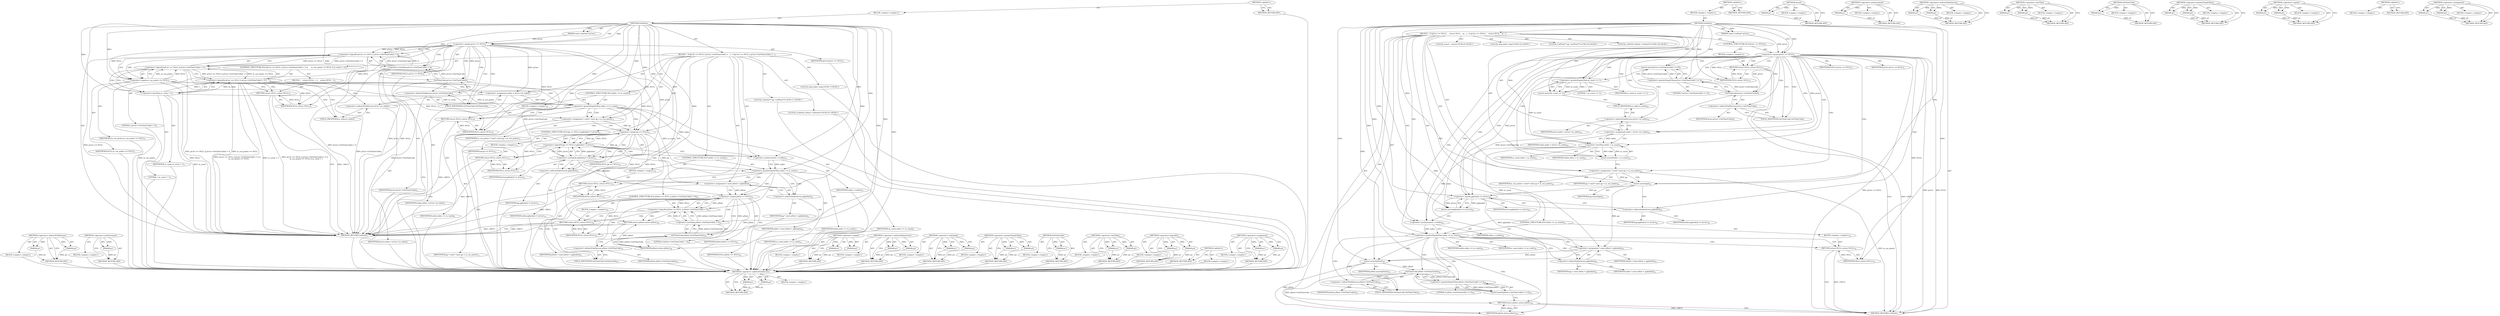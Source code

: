 digraph "&lt;operator&gt;.assignment" {
vulnerable_123 [label=<(METHOD,&lt;operator&gt;.indirectFieldAccess)>];
vulnerable_124 [label=<(PARAM,p1)>];
vulnerable_125 [label=<(PARAM,p2)>];
vulnerable_126 [label=<(BLOCK,&lt;empty&gt;,&lt;empty&gt;)>];
vulnerable_127 [label=<(METHOD_RETURN,ANY)>];
vulnerable_6 [label=<(METHOD,&lt;global&gt;)<SUB>1</SUB>>];
vulnerable_7 [label=<(BLOCK,&lt;empty&gt;,&lt;empty&gt;)<SUB>1</SUB>>];
vulnerable_8 [label=<(METHOD,GetNext)<SUB>1</SUB>>];
vulnerable_9 [label=<(PARAM,const CuePoint* pCurr)<SUB>1</SUB>>];
vulnerable_10 [label=<(BLOCK,{
  if (pCurr == NULL)
     return NULL;
 
  as...,{
  if (pCurr == NULL)
     return NULL;
 
  as...)<SUB>1</SUB>>];
vulnerable_11 [label=<(CONTROL_STRUCTURE,IF,if (pCurr == NULL))<SUB>2</SUB>>];
vulnerable_12 [label=<(&lt;operator&gt;.equals,pCurr == NULL)<SUB>2</SUB>>];
vulnerable_13 [label=<(IDENTIFIER,pCurr,pCurr == NULL)<SUB>2</SUB>>];
vulnerable_14 [label=<(IDENTIFIER,NULL,pCurr == NULL)<SUB>2</SUB>>];
vulnerable_15 [label=<(BLOCK,&lt;empty&gt;,&lt;empty&gt;)<SUB>3</SUB>>];
vulnerable_16 [label=<(RETURN,return NULL;,return NULL;)<SUB>3</SUB>>];
vulnerable_17 [label=<(IDENTIFIER,NULL,return NULL;)<SUB>3</SUB>>];
vulnerable_18 [label=<(assert,assert(pCurr-&gt;GetTimeCode() &gt;= 0))<SUB>5</SUB>>];
vulnerable_19 [label=<(&lt;operator&gt;.greaterEqualsThan,pCurr-&gt;GetTimeCode() &gt;= 0)<SUB>5</SUB>>];
vulnerable_20 [label=<(GetTimeCode,pCurr-&gt;GetTimeCode())<SUB>5</SUB>>];
vulnerable_21 [label=<(&lt;operator&gt;.indirectFieldAccess,pCurr-&gt;GetTimeCode)<SUB>5</SUB>>];
vulnerable_22 [label=<(IDENTIFIER,pCurr,pCurr-&gt;GetTimeCode())<SUB>5</SUB>>];
vulnerable_23 [label=<(FIELD_IDENTIFIER,GetTimeCode,GetTimeCode)<SUB>5</SUB>>];
vulnerable_24 [label=<(LITERAL,0,pCurr-&gt;GetTimeCode() &gt;= 0)<SUB>5</SUB>>];
vulnerable_25 [label="<(LOCAL,assert : assert)<SUB>6</SUB>>"];
vulnerable_26 [label=<(assert,assert(m_count &gt;= 1))<SUB>7</SUB>>];
vulnerable_27 [label=<(&lt;operator&gt;.greaterEqualsThan,m_count &gt;= 1)<SUB>7</SUB>>];
vulnerable_28 [label=<(IDENTIFIER,m_count,m_count &gt;= 1)<SUB>7</SUB>>];
vulnerable_29 [label=<(LITERAL,1,m_count &gt;= 1)<SUB>7</SUB>>];
vulnerable_30 [label="<(LOCAL,long index: long)<SUB>22</SUB>>"];
vulnerable_31 [label=<(&lt;operator&gt;.assignment,index = pCurr-&gt;m_index)<SUB>22</SUB>>];
vulnerable_32 [label=<(IDENTIFIER,index,index = pCurr-&gt;m_index)<SUB>22</SUB>>];
vulnerable_33 [label=<(&lt;operator&gt;.indirectFieldAccess,pCurr-&gt;m_index)<SUB>22</SUB>>];
vulnerable_34 [label=<(IDENTIFIER,pCurr,index = pCurr-&gt;m_index)<SUB>22</SUB>>];
vulnerable_35 [label=<(FIELD_IDENTIFIER,m_index,m_index)<SUB>22</SUB>>];
vulnerable_36 [label=<(assert,assert(index &lt; m_count))<SUB>23</SUB>>];
vulnerable_37 [label=<(&lt;operator&gt;.lessThan,index &lt; m_count)<SUB>23</SUB>>];
vulnerable_38 [label=<(IDENTIFIER,index,index &lt; m_count)<SUB>23</SUB>>];
vulnerable_39 [label=<(IDENTIFIER,m_count,index &lt; m_count)<SUB>23</SUB>>];
vulnerable_40 [label="<(LOCAL,CuePoint** pp: CuePoint**)<SUB>24</SUB>>"];
vulnerable_41 [label=<(&lt;operator&gt;.assignment,* const* const pp = m_cue_points)<SUB>24</SUB>>];
vulnerable_42 [label=<(IDENTIFIER,pp,* const* const pp = m_cue_points)<SUB>24</SUB>>];
vulnerable_43 [label=<(IDENTIFIER,m_cue_points,* const* const pp = m_cue_points)<SUB>24</SUB>>];
vulnerable_44 [label=<(assert,assert(pp))<SUB>25</SUB>>];
vulnerable_45 [label=<(IDENTIFIER,pp,assert(pp))<SUB>25</SUB>>];
vulnerable_46 [label=<(assert,assert(pp[index] == pCurr))<SUB>26</SUB>>];
vulnerable_47 [label=<(&lt;operator&gt;.equals,pp[index] == pCurr)<SUB>26</SUB>>];
vulnerable_48 [label=<(&lt;operator&gt;.indirectIndexAccess,pp[index])<SUB>26</SUB>>];
vulnerable_49 [label=<(IDENTIFIER,pp,pp[index] == pCurr)<SUB>26</SUB>>];
vulnerable_50 [label=<(IDENTIFIER,index,pp[index] == pCurr)<SUB>26</SUB>>];
vulnerable_51 [label=<(IDENTIFIER,pCurr,pp[index] == pCurr)<SUB>26</SUB>>];
vulnerable_52 [label=<(&lt;operator&gt;.preIncrement,++index)<SUB>28</SUB>>];
vulnerable_53 [label=<(IDENTIFIER,index,++index)<SUB>28</SUB>>];
vulnerable_54 [label=<(CONTROL_STRUCTURE,IF,if (index &gt;= m_count))<SUB>30</SUB>>];
vulnerable_55 [label=<(&lt;operator&gt;.greaterEqualsThan,index &gt;= m_count)<SUB>30</SUB>>];
vulnerable_56 [label=<(IDENTIFIER,index,index &gt;= m_count)<SUB>30</SUB>>];
vulnerable_57 [label=<(IDENTIFIER,m_count,index &gt;= m_count)<SUB>30</SUB>>];
vulnerable_58 [label=<(BLOCK,&lt;empty&gt;,&lt;empty&gt;)<SUB>32</SUB>>];
vulnerable_59 [label=<(RETURN,return NULL;,return NULL;)<SUB>32</SUB>>];
vulnerable_60 [label=<(IDENTIFIER,NULL,return NULL;)<SUB>32</SUB>>];
vulnerable_61 [label="<(LOCAL,CuePoint* pNext: CuePoint*)<SUB>34</SUB>>"];
vulnerable_62 [label=<(&lt;operator&gt;.assignment,* const pNext = pp[index])<SUB>34</SUB>>];
vulnerable_63 [label=<(IDENTIFIER,pNext,* const pNext = pp[index])<SUB>34</SUB>>];
vulnerable_64 [label=<(&lt;operator&gt;.indirectIndexAccess,pp[index])<SUB>34</SUB>>];
vulnerable_65 [label=<(IDENTIFIER,pp,* const pNext = pp[index])<SUB>34</SUB>>];
vulnerable_66 [label=<(IDENTIFIER,index,* const pNext = pp[index])<SUB>34</SUB>>];
vulnerable_67 [label=<(assert,assert(pNext))<SUB>35</SUB>>];
vulnerable_68 [label=<(IDENTIFIER,pNext,assert(pNext))<SUB>35</SUB>>];
vulnerable_69 [label=<(assert,assert(pNext-&gt;GetTimeCode() &gt;= 0))<SUB>36</SUB>>];
vulnerable_70 [label=<(&lt;operator&gt;.greaterEqualsThan,pNext-&gt;GetTimeCode() &gt;= 0)<SUB>36</SUB>>];
vulnerable_71 [label=<(GetTimeCode,pNext-&gt;GetTimeCode())<SUB>36</SUB>>];
vulnerable_72 [label=<(&lt;operator&gt;.indirectFieldAccess,pNext-&gt;GetTimeCode)<SUB>36</SUB>>];
vulnerable_73 [label=<(IDENTIFIER,pNext,pNext-&gt;GetTimeCode())<SUB>36</SUB>>];
vulnerable_74 [label=<(FIELD_IDENTIFIER,GetTimeCode,GetTimeCode)<SUB>36</SUB>>];
vulnerable_75 [label=<(LITERAL,0,pNext-&gt;GetTimeCode() &gt;= 0)<SUB>36</SUB>>];
vulnerable_76 [label=<(RETURN,return pNext;,return pNext;)<SUB>39</SUB>>];
vulnerable_77 [label=<(IDENTIFIER,pNext,return pNext;)<SUB>39</SUB>>];
vulnerable_78 [label=<(METHOD_RETURN,CuePoint)<SUB>1</SUB>>];
vulnerable_80 [label=<(METHOD_RETURN,ANY)<SUB>1</SUB>>];
vulnerable_110 [label=<(METHOD,assert)>];
vulnerable_111 [label=<(PARAM,p1)>];
vulnerable_112 [label=<(BLOCK,&lt;empty&gt;,&lt;empty&gt;)>];
vulnerable_113 [label=<(METHOD_RETURN,ANY)>];
vulnerable_143 [label=<(METHOD,&lt;operator&gt;.preIncrement)>];
vulnerable_144 [label=<(PARAM,p1)>];
vulnerable_145 [label=<(BLOCK,&lt;empty&gt;,&lt;empty&gt;)>];
vulnerable_146 [label=<(METHOD_RETURN,ANY)>];
vulnerable_138 [label=<(METHOD,&lt;operator&gt;.indirectIndexAccess)>];
vulnerable_139 [label=<(PARAM,p1)>];
vulnerable_140 [label=<(PARAM,p2)>];
vulnerable_141 [label=<(BLOCK,&lt;empty&gt;,&lt;empty&gt;)>];
vulnerable_142 [label=<(METHOD_RETURN,ANY)>];
vulnerable_133 [label=<(METHOD,&lt;operator&gt;.lessThan)>];
vulnerable_134 [label=<(PARAM,p1)>];
vulnerable_135 [label=<(PARAM,p2)>];
vulnerable_136 [label=<(BLOCK,&lt;empty&gt;,&lt;empty&gt;)>];
vulnerable_137 [label=<(METHOD_RETURN,ANY)>];
vulnerable_119 [label=<(METHOD,GetTimeCode)>];
vulnerable_120 [label=<(PARAM,p1)>];
vulnerable_121 [label=<(BLOCK,&lt;empty&gt;,&lt;empty&gt;)>];
vulnerable_122 [label=<(METHOD_RETURN,ANY)>];
vulnerable_114 [label=<(METHOD,&lt;operator&gt;.greaterEqualsThan)>];
vulnerable_115 [label=<(PARAM,p1)>];
vulnerable_116 [label=<(PARAM,p2)>];
vulnerable_117 [label=<(BLOCK,&lt;empty&gt;,&lt;empty&gt;)>];
vulnerable_118 [label=<(METHOD_RETURN,ANY)>];
vulnerable_105 [label=<(METHOD,&lt;operator&gt;.equals)>];
vulnerable_106 [label=<(PARAM,p1)>];
vulnerable_107 [label=<(PARAM,p2)>];
vulnerable_108 [label=<(BLOCK,&lt;empty&gt;,&lt;empty&gt;)>];
vulnerable_109 [label=<(METHOD_RETURN,ANY)>];
vulnerable_99 [label=<(METHOD,&lt;global&gt;)<SUB>1</SUB>>];
vulnerable_100 [label=<(BLOCK,&lt;empty&gt;,&lt;empty&gt;)>];
vulnerable_101 [label=<(METHOD_RETURN,ANY)>];
vulnerable_128 [label=<(METHOD,&lt;operator&gt;.assignment)>];
vulnerable_129 [label=<(PARAM,p1)>];
vulnerable_130 [label=<(PARAM,p2)>];
vulnerable_131 [label=<(BLOCK,&lt;empty&gt;,&lt;empty&gt;)>];
vulnerable_132 [label=<(METHOD_RETURN,ANY)>];
fixed_138 [label=<(METHOD,&lt;operator&gt;.indirectFieldAccess)>];
fixed_139 [label=<(PARAM,p1)>];
fixed_140 [label=<(PARAM,p2)>];
fixed_141 [label=<(BLOCK,&lt;empty&gt;,&lt;empty&gt;)>];
fixed_142 [label=<(METHOD_RETURN,ANY)>];
fixed_163 [label=<(METHOD,&lt;operator&gt;.preIncrement)>];
fixed_164 [label=<(PARAM,p1)>];
fixed_165 [label=<(BLOCK,&lt;empty&gt;,&lt;empty&gt;)>];
fixed_166 [label=<(METHOD_RETURN,ANY)>];
fixed_6 [label=<(METHOD,&lt;global&gt;)<SUB>1</SUB>>];
fixed_7 [label=<(BLOCK,&lt;empty&gt;,&lt;empty&gt;)<SUB>1</SUB>>];
fixed_8 [label=<(METHOD,GetNext)<SUB>1</SUB>>];
fixed_9 [label=<(PARAM,const CuePoint* pCurr)<SUB>1</SUB>>];
fixed_10 [label=<(BLOCK,{
  if (pCurr == NULL || pCurr-&gt;GetTimeCode() &lt;...,{
  if (pCurr == NULL || pCurr-&gt;GetTimeCode() &lt;...)<SUB>1</SUB>>];
fixed_11 [label=<(CONTROL_STRUCTURE,IF,if (pCurr == NULL || pCurr-&gt;GetTimeCode() &lt; 0 ||
      m_cue_points == NULL || m_count &lt; 1))<SUB>2</SUB>>];
fixed_12 [label=<(&lt;operator&gt;.logicalOr,pCurr == NULL || pCurr-&gt;GetTimeCode() &lt; 0 ||
  ...)<SUB>2</SUB>>];
fixed_13 [label=<(&lt;operator&gt;.logicalOr,pCurr == NULL || pCurr-&gt;GetTimeCode() &lt; 0 ||
  ...)<SUB>2</SUB>>];
fixed_14 [label=<(&lt;operator&gt;.logicalOr,pCurr == NULL || pCurr-&gt;GetTimeCode() &lt; 0)<SUB>2</SUB>>];
fixed_15 [label=<(&lt;operator&gt;.equals,pCurr == NULL)<SUB>2</SUB>>];
fixed_16 [label=<(IDENTIFIER,pCurr,pCurr == NULL)<SUB>2</SUB>>];
fixed_17 [label=<(IDENTIFIER,NULL,pCurr == NULL)<SUB>2</SUB>>];
fixed_18 [label=<(&lt;operator&gt;.lessThan,pCurr-&gt;GetTimeCode() &lt; 0)<SUB>2</SUB>>];
fixed_19 [label=<(GetTimeCode,pCurr-&gt;GetTimeCode())<SUB>2</SUB>>];
fixed_20 [label=<(&lt;operator&gt;.indirectFieldAccess,pCurr-&gt;GetTimeCode)<SUB>2</SUB>>];
fixed_21 [label=<(IDENTIFIER,pCurr,pCurr-&gt;GetTimeCode())<SUB>2</SUB>>];
fixed_22 [label=<(FIELD_IDENTIFIER,GetTimeCode,GetTimeCode)<SUB>2</SUB>>];
fixed_23 [label=<(LITERAL,0,pCurr-&gt;GetTimeCode() &lt; 0)<SUB>2</SUB>>];
fixed_24 [label=<(&lt;operator&gt;.equals,m_cue_points == NULL)<SUB>3</SUB>>];
fixed_25 [label=<(IDENTIFIER,m_cue_points,m_cue_points == NULL)<SUB>3</SUB>>];
fixed_26 [label=<(IDENTIFIER,NULL,m_cue_points == NULL)<SUB>3</SUB>>];
fixed_27 [label=<(&lt;operator&gt;.lessThan,m_count &lt; 1)<SUB>3</SUB>>];
fixed_28 [label=<(IDENTIFIER,m_count,m_count &lt; 1)<SUB>3</SUB>>];
fixed_29 [label=<(LITERAL,1,m_count &lt; 1)<SUB>3</SUB>>];
fixed_30 [label=<(BLOCK,{
    return NULL;
  },{
    return NULL;
  })<SUB>3</SUB>>];
fixed_31 [label=<(RETURN,return NULL;,return NULL;)<SUB>4</SUB>>];
fixed_32 [label=<(IDENTIFIER,NULL,return NULL;)<SUB>4</SUB>>];
fixed_33 [label="<(LOCAL,long index: long)<SUB>7</SUB>>"];
fixed_34 [label=<(&lt;operator&gt;.assignment,index = pCurr-&gt;m_index)<SUB>7</SUB>>];
fixed_35 [label=<(IDENTIFIER,index,index = pCurr-&gt;m_index)<SUB>7</SUB>>];
fixed_36 [label=<(&lt;operator&gt;.indirectFieldAccess,pCurr-&gt;m_index)<SUB>7</SUB>>];
fixed_37 [label=<(IDENTIFIER,pCurr,index = pCurr-&gt;m_index)<SUB>7</SUB>>];
fixed_38 [label=<(FIELD_IDENTIFIER,m_index,m_index)<SUB>7</SUB>>];
fixed_39 [label=<(CONTROL_STRUCTURE,IF,if (index &gt;= m_count))<SUB>8</SUB>>];
fixed_40 [label=<(&lt;operator&gt;.greaterEqualsThan,index &gt;= m_count)<SUB>8</SUB>>];
fixed_41 [label=<(IDENTIFIER,index,index &gt;= m_count)<SUB>8</SUB>>];
fixed_42 [label=<(IDENTIFIER,m_count,index &gt;= m_count)<SUB>8</SUB>>];
fixed_43 [label=<(BLOCK,&lt;empty&gt;,&lt;empty&gt;)<SUB>9</SUB>>];
fixed_44 [label=<(RETURN,return NULL;,return NULL;)<SUB>9</SUB>>];
fixed_45 [label=<(IDENTIFIER,NULL,return NULL;)<SUB>9</SUB>>];
fixed_46 [label="<(LOCAL,CuePoint** pp: CuePoint**)<SUB>11</SUB>>"];
fixed_47 [label=<(&lt;operator&gt;.assignment,* const* const pp = m_cue_points)<SUB>11</SUB>>];
fixed_48 [label=<(IDENTIFIER,pp,* const* const pp = m_cue_points)<SUB>11</SUB>>];
fixed_49 [label=<(IDENTIFIER,m_cue_points,* const* const pp = m_cue_points)<SUB>11</SUB>>];
fixed_50 [label=<(CONTROL_STRUCTURE,IF,if (pp == NULL || pp[index] != pCurr))<SUB>12</SUB>>];
fixed_51 [label=<(&lt;operator&gt;.logicalOr,pp == NULL || pp[index] != pCurr)<SUB>12</SUB>>];
fixed_52 [label=<(&lt;operator&gt;.equals,pp == NULL)<SUB>12</SUB>>];
fixed_53 [label=<(IDENTIFIER,pp,pp == NULL)<SUB>12</SUB>>];
fixed_54 [label=<(IDENTIFIER,NULL,pp == NULL)<SUB>12</SUB>>];
fixed_55 [label=<(&lt;operator&gt;.notEquals,pp[index] != pCurr)<SUB>12</SUB>>];
fixed_56 [label=<(&lt;operator&gt;.indirectIndexAccess,pp[index])<SUB>12</SUB>>];
fixed_57 [label=<(IDENTIFIER,pp,pp[index] != pCurr)<SUB>12</SUB>>];
fixed_58 [label=<(IDENTIFIER,index,pp[index] != pCurr)<SUB>12</SUB>>];
fixed_59 [label=<(IDENTIFIER,pCurr,pp[index] != pCurr)<SUB>12</SUB>>];
fixed_60 [label=<(BLOCK,&lt;empty&gt;,&lt;empty&gt;)<SUB>13</SUB>>];
fixed_61 [label=<(RETURN,return NULL;,return NULL;)<SUB>13</SUB>>];
fixed_62 [label=<(IDENTIFIER,NULL,return NULL;)<SUB>13</SUB>>];
fixed_63 [label=<(&lt;operator&gt;.preIncrement,++index)<SUB>15</SUB>>];
fixed_64 [label=<(IDENTIFIER,index,++index)<SUB>15</SUB>>];
fixed_65 [label=<(CONTROL_STRUCTURE,IF,if (index &gt;= m_count))<SUB>17</SUB>>];
fixed_66 [label=<(&lt;operator&gt;.greaterEqualsThan,index &gt;= m_count)<SUB>17</SUB>>];
fixed_67 [label=<(IDENTIFIER,index,index &gt;= m_count)<SUB>17</SUB>>];
fixed_68 [label=<(IDENTIFIER,m_count,index &gt;= m_count)<SUB>17</SUB>>];
fixed_69 [label=<(BLOCK,&lt;empty&gt;,&lt;empty&gt;)<SUB>19</SUB>>];
fixed_70 [label=<(RETURN,return NULL;,return NULL;)<SUB>19</SUB>>];
fixed_71 [label=<(IDENTIFIER,NULL,return NULL;)<SUB>19</SUB>>];
fixed_72 [label="<(LOCAL,CuePoint* pNext: CuePoint*)<SUB>21</SUB>>"];
fixed_73 [label=<(&lt;operator&gt;.assignment,* const pNext = pp[index])<SUB>21</SUB>>];
fixed_74 [label=<(IDENTIFIER,pNext,* const pNext = pp[index])<SUB>21</SUB>>];
fixed_75 [label=<(&lt;operator&gt;.indirectIndexAccess,pp[index])<SUB>21</SUB>>];
fixed_76 [label=<(IDENTIFIER,pp,* const pNext = pp[index])<SUB>21</SUB>>];
fixed_77 [label=<(IDENTIFIER,index,* const pNext = pp[index])<SUB>21</SUB>>];
fixed_78 [label=<(CONTROL_STRUCTURE,IF,if (pNext == NULL || pNext-&gt;GetTimeCode() &lt; 0))<SUB>23</SUB>>];
fixed_79 [label=<(&lt;operator&gt;.logicalOr,pNext == NULL || pNext-&gt;GetTimeCode() &lt; 0)<SUB>23</SUB>>];
fixed_80 [label=<(&lt;operator&gt;.equals,pNext == NULL)<SUB>23</SUB>>];
fixed_81 [label=<(IDENTIFIER,pNext,pNext == NULL)<SUB>23</SUB>>];
fixed_82 [label=<(IDENTIFIER,NULL,pNext == NULL)<SUB>23</SUB>>];
fixed_83 [label=<(&lt;operator&gt;.lessThan,pNext-&gt;GetTimeCode() &lt; 0)<SUB>23</SUB>>];
fixed_84 [label=<(GetTimeCode,pNext-&gt;GetTimeCode())<SUB>23</SUB>>];
fixed_85 [label=<(&lt;operator&gt;.indirectFieldAccess,pNext-&gt;GetTimeCode)<SUB>23</SUB>>];
fixed_86 [label=<(IDENTIFIER,pNext,pNext-&gt;GetTimeCode())<SUB>23</SUB>>];
fixed_87 [label=<(FIELD_IDENTIFIER,GetTimeCode,GetTimeCode)<SUB>23</SUB>>];
fixed_88 [label=<(LITERAL,0,pNext-&gt;GetTimeCode() &lt; 0)<SUB>23</SUB>>];
fixed_89 [label=<(BLOCK,&lt;empty&gt;,&lt;empty&gt;)<SUB>24</SUB>>];
fixed_90 [label=<(RETURN,return NULL;,return NULL;)<SUB>24</SUB>>];
fixed_91 [label=<(IDENTIFIER,NULL,return NULL;)<SUB>24</SUB>>];
fixed_92 [label=<(RETURN,return pNext;,return pNext;)<SUB>26</SUB>>];
fixed_93 [label=<(IDENTIFIER,pNext,return pNext;)<SUB>26</SUB>>];
fixed_94 [label=<(METHOD_RETURN,CuePoint)<SUB>1</SUB>>];
fixed_96 [label=<(METHOD_RETURN,ANY)<SUB>1</SUB>>];
fixed_124 [label=<(METHOD,&lt;operator&gt;.equals)>];
fixed_125 [label=<(PARAM,p1)>];
fixed_126 [label=<(PARAM,p2)>];
fixed_127 [label=<(BLOCK,&lt;empty&gt;,&lt;empty&gt;)>];
fixed_128 [label=<(METHOD_RETURN,ANY)>];
fixed_158 [label=<(METHOD,&lt;operator&gt;.indirectIndexAccess)>];
fixed_159 [label=<(PARAM,p1)>];
fixed_160 [label=<(PARAM,p2)>];
fixed_161 [label=<(BLOCK,&lt;empty&gt;,&lt;empty&gt;)>];
fixed_162 [label=<(METHOD_RETURN,ANY)>];
fixed_153 [label=<(METHOD,&lt;operator&gt;.notEquals)>];
fixed_154 [label=<(PARAM,p1)>];
fixed_155 [label=<(PARAM,p2)>];
fixed_156 [label=<(BLOCK,&lt;empty&gt;,&lt;empty&gt;)>];
fixed_157 [label=<(METHOD_RETURN,ANY)>];
fixed_148 [label=<(METHOD,&lt;operator&gt;.greaterEqualsThan)>];
fixed_149 [label=<(PARAM,p1)>];
fixed_150 [label=<(PARAM,p2)>];
fixed_151 [label=<(BLOCK,&lt;empty&gt;,&lt;empty&gt;)>];
fixed_152 [label=<(METHOD_RETURN,ANY)>];
fixed_134 [label=<(METHOD,GetTimeCode)>];
fixed_135 [label=<(PARAM,p1)>];
fixed_136 [label=<(BLOCK,&lt;empty&gt;,&lt;empty&gt;)>];
fixed_137 [label=<(METHOD_RETURN,ANY)>];
fixed_129 [label=<(METHOD,&lt;operator&gt;.lessThan)>];
fixed_130 [label=<(PARAM,p1)>];
fixed_131 [label=<(PARAM,p2)>];
fixed_132 [label=<(BLOCK,&lt;empty&gt;,&lt;empty&gt;)>];
fixed_133 [label=<(METHOD_RETURN,ANY)>];
fixed_119 [label=<(METHOD,&lt;operator&gt;.logicalOr)>];
fixed_120 [label=<(PARAM,p1)>];
fixed_121 [label=<(PARAM,p2)>];
fixed_122 [label=<(BLOCK,&lt;empty&gt;,&lt;empty&gt;)>];
fixed_123 [label=<(METHOD_RETURN,ANY)>];
fixed_113 [label=<(METHOD,&lt;global&gt;)<SUB>1</SUB>>];
fixed_114 [label=<(BLOCK,&lt;empty&gt;,&lt;empty&gt;)>];
fixed_115 [label=<(METHOD_RETURN,ANY)>];
fixed_143 [label=<(METHOD,&lt;operator&gt;.assignment)>];
fixed_144 [label=<(PARAM,p1)>];
fixed_145 [label=<(PARAM,p2)>];
fixed_146 [label=<(BLOCK,&lt;empty&gt;,&lt;empty&gt;)>];
fixed_147 [label=<(METHOD_RETURN,ANY)>];
vulnerable_123 -> vulnerable_124  [key=0, label="AST: "];
vulnerable_123 -> vulnerable_124  [key=1, label="DDG: "];
vulnerable_123 -> vulnerable_126  [key=0, label="AST: "];
vulnerable_123 -> vulnerable_125  [key=0, label="AST: "];
vulnerable_123 -> vulnerable_125  [key=1, label="DDG: "];
vulnerable_123 -> vulnerable_127  [key=0, label="AST: "];
vulnerable_123 -> vulnerable_127  [key=1, label="CFG: "];
vulnerable_124 -> vulnerable_127  [key=0, label="DDG: p1"];
vulnerable_125 -> vulnerable_127  [key=0, label="DDG: p2"];
vulnerable_6 -> vulnerable_7  [key=0, label="AST: "];
vulnerable_6 -> vulnerable_80  [key=0, label="AST: "];
vulnerable_6 -> vulnerable_80  [key=1, label="CFG: "];
vulnerable_7 -> vulnerable_8  [key=0, label="AST: "];
vulnerable_8 -> vulnerable_9  [key=0, label="AST: "];
vulnerable_8 -> vulnerable_9  [key=1, label="DDG: "];
vulnerable_8 -> vulnerable_10  [key=0, label="AST: "];
vulnerable_8 -> vulnerable_78  [key=0, label="AST: "];
vulnerable_8 -> vulnerable_12  [key=0, label="CFG: "];
vulnerable_8 -> vulnerable_12  [key=1, label="DDG: "];
vulnerable_8 -> vulnerable_41  [key=0, label="DDG: "];
vulnerable_8 -> vulnerable_44  [key=0, label="DDG: "];
vulnerable_8 -> vulnerable_52  [key=0, label="DDG: "];
vulnerable_8 -> vulnerable_67  [key=0, label="DDG: "];
vulnerable_8 -> vulnerable_77  [key=0, label="DDG: "];
vulnerable_8 -> vulnerable_19  [key=0, label="DDG: "];
vulnerable_8 -> vulnerable_27  [key=0, label="DDG: "];
vulnerable_8 -> vulnerable_37  [key=0, label="DDG: "];
vulnerable_8 -> vulnerable_47  [key=0, label="DDG: "];
vulnerable_8 -> vulnerable_55  [key=0, label="DDG: "];
vulnerable_8 -> vulnerable_70  [key=0, label="DDG: "];
vulnerable_8 -> vulnerable_17  [key=0, label="DDG: "];
vulnerable_8 -> vulnerable_60  [key=0, label="DDG: "];
vulnerable_9 -> vulnerable_12  [key=0, label="DDG: pCurr"];
vulnerable_10 -> vulnerable_11  [key=0, label="AST: "];
vulnerable_10 -> vulnerable_18  [key=0, label="AST: "];
vulnerable_10 -> vulnerable_25  [key=0, label="AST: "];
vulnerable_10 -> vulnerable_26  [key=0, label="AST: "];
vulnerable_10 -> vulnerable_30  [key=0, label="AST: "];
vulnerable_10 -> vulnerable_31  [key=0, label="AST: "];
vulnerable_10 -> vulnerable_36  [key=0, label="AST: "];
vulnerable_10 -> vulnerable_40  [key=0, label="AST: "];
vulnerable_10 -> vulnerable_41  [key=0, label="AST: "];
vulnerable_10 -> vulnerable_44  [key=0, label="AST: "];
vulnerable_10 -> vulnerable_46  [key=0, label="AST: "];
vulnerable_10 -> vulnerable_52  [key=0, label="AST: "];
vulnerable_10 -> vulnerable_54  [key=0, label="AST: "];
vulnerable_10 -> vulnerable_61  [key=0, label="AST: "];
vulnerable_10 -> vulnerable_62  [key=0, label="AST: "];
vulnerable_10 -> vulnerable_67  [key=0, label="AST: "];
vulnerable_10 -> vulnerable_69  [key=0, label="AST: "];
vulnerable_10 -> vulnerable_76  [key=0, label="AST: "];
vulnerable_11 -> vulnerable_12  [key=0, label="AST: "];
vulnerable_11 -> vulnerable_15  [key=0, label="AST: "];
vulnerable_12 -> vulnerable_13  [key=0, label="AST: "];
vulnerable_12 -> vulnerable_14  [key=0, label="AST: "];
vulnerable_12 -> vulnerable_16  [key=0, label="CFG: "];
vulnerable_12 -> vulnerable_16  [key=1, label="CDG: "];
vulnerable_12 -> vulnerable_23  [key=0, label="CFG: "];
vulnerable_12 -> vulnerable_23  [key=1, label="CDG: "];
vulnerable_12 -> vulnerable_78  [key=0, label="DDG: pCurr"];
vulnerable_12 -> vulnerable_78  [key=1, label="DDG: NULL"];
vulnerable_12 -> vulnerable_78  [key=2, label="DDG: pCurr == NULL"];
vulnerable_12 -> vulnerable_31  [key=0, label="DDG: pCurr"];
vulnerable_12 -> vulnerable_31  [key=1, label="CDG: "];
vulnerable_12 -> vulnerable_47  [key=0, label="DDG: pCurr"];
vulnerable_12 -> vulnerable_47  [key=1, label="CDG: "];
vulnerable_12 -> vulnerable_17  [key=0, label="DDG: NULL"];
vulnerable_12 -> vulnerable_20  [key=0, label="DDG: pCurr"];
vulnerable_12 -> vulnerable_20  [key=1, label="CDG: "];
vulnerable_12 -> vulnerable_60  [key=0, label="DDG: NULL"];
vulnerable_12 -> vulnerable_21  [key=0, label="CDG: "];
vulnerable_12 -> vulnerable_48  [key=0, label="CDG: "];
vulnerable_12 -> vulnerable_26  [key=0, label="CDG: "];
vulnerable_12 -> vulnerable_19  [key=0, label="CDG: "];
vulnerable_12 -> vulnerable_52  [key=0, label="CDG: "];
vulnerable_12 -> vulnerable_37  [key=0, label="CDG: "];
vulnerable_12 -> vulnerable_46  [key=0, label="CDG: "];
vulnerable_12 -> vulnerable_27  [key=0, label="CDG: "];
vulnerable_12 -> vulnerable_18  [key=0, label="CDG: "];
vulnerable_12 -> vulnerable_44  [key=0, label="CDG: "];
vulnerable_12 -> vulnerable_35  [key=0, label="CDG: "];
vulnerable_12 -> vulnerable_33  [key=0, label="CDG: "];
vulnerable_12 -> vulnerable_36  [key=0, label="CDG: "];
vulnerable_12 -> vulnerable_41  [key=0, label="CDG: "];
vulnerable_12 -> vulnerable_55  [key=0, label="CDG: "];
vulnerable_15 -> vulnerable_16  [key=0, label="AST: "];
vulnerable_16 -> vulnerable_17  [key=0, label="AST: "];
vulnerable_16 -> vulnerable_78  [key=0, label="CFG: "];
vulnerable_16 -> vulnerable_78  [key=1, label="DDG: &lt;RET&gt;"];
vulnerable_17 -> vulnerable_16  [key=0, label="DDG: NULL"];
vulnerable_18 -> vulnerable_19  [key=0, label="AST: "];
vulnerable_18 -> vulnerable_27  [key=0, label="CFG: "];
vulnerable_19 -> vulnerable_20  [key=0, label="AST: "];
vulnerable_19 -> vulnerable_24  [key=0, label="AST: "];
vulnerable_19 -> vulnerable_18  [key=0, label="CFG: "];
vulnerable_19 -> vulnerable_18  [key=1, label="DDG: pCurr-&gt;GetTimeCode()"];
vulnerable_19 -> vulnerable_18  [key=2, label="DDG: 0"];
vulnerable_20 -> vulnerable_21  [key=0, label="AST: "];
vulnerable_20 -> vulnerable_19  [key=0, label="CFG: "];
vulnerable_20 -> vulnerable_19  [key=1, label="DDG: pCurr-&gt;GetTimeCode"];
vulnerable_20 -> vulnerable_47  [key=0, label="DDG: pCurr-&gt;GetTimeCode"];
vulnerable_21 -> vulnerable_22  [key=0, label="AST: "];
vulnerable_21 -> vulnerable_23  [key=0, label="AST: "];
vulnerable_21 -> vulnerable_20  [key=0, label="CFG: "];
vulnerable_23 -> vulnerable_21  [key=0, label="CFG: "];
vulnerable_26 -> vulnerable_27  [key=0, label="AST: "];
vulnerable_26 -> vulnerable_35  [key=0, label="CFG: "];
vulnerable_27 -> vulnerable_28  [key=0, label="AST: "];
vulnerable_27 -> vulnerable_29  [key=0, label="AST: "];
vulnerable_27 -> vulnerable_26  [key=0, label="CFG: "];
vulnerable_27 -> vulnerable_26  [key=1, label="DDG: m_count"];
vulnerable_27 -> vulnerable_26  [key=2, label="DDG: 1"];
vulnerable_27 -> vulnerable_37  [key=0, label="DDG: m_count"];
vulnerable_31 -> vulnerable_32  [key=0, label="AST: "];
vulnerable_31 -> vulnerable_33  [key=0, label="AST: "];
vulnerable_31 -> vulnerable_37  [key=0, label="CFG: "];
vulnerable_31 -> vulnerable_37  [key=1, label="DDG: index"];
vulnerable_33 -> vulnerable_34  [key=0, label="AST: "];
vulnerable_33 -> vulnerable_35  [key=0, label="AST: "];
vulnerable_33 -> vulnerable_31  [key=0, label="CFG: "];
vulnerable_35 -> vulnerable_33  [key=0, label="CFG: "];
vulnerable_36 -> vulnerable_37  [key=0, label="AST: "];
vulnerable_36 -> vulnerable_41  [key=0, label="CFG: "];
vulnerable_37 -> vulnerable_38  [key=0, label="AST: "];
vulnerable_37 -> vulnerable_39  [key=0, label="AST: "];
vulnerable_37 -> vulnerable_36  [key=0, label="CFG: "];
vulnerable_37 -> vulnerable_36  [key=1, label="DDG: index"];
vulnerable_37 -> vulnerable_36  [key=2, label="DDG: m_count"];
vulnerable_37 -> vulnerable_52  [key=0, label="DDG: index"];
vulnerable_37 -> vulnerable_55  [key=0, label="DDG: m_count"];
vulnerable_41 -> vulnerable_42  [key=0, label="AST: "];
vulnerable_41 -> vulnerable_43  [key=0, label="AST: "];
vulnerable_41 -> vulnerable_44  [key=0, label="CFG: "];
vulnerable_41 -> vulnerable_44  [key=1, label="DDG: pp"];
vulnerable_41 -> vulnerable_78  [key=0, label="DDG: m_cue_points"];
vulnerable_44 -> vulnerable_45  [key=0, label="AST: "];
vulnerable_44 -> vulnerable_48  [key=0, label="CFG: "];
vulnerable_44 -> vulnerable_62  [key=0, label="DDG: pp"];
vulnerable_44 -> vulnerable_47  [key=0, label="DDG: pp"];
vulnerable_46 -> vulnerable_47  [key=0, label="AST: "];
vulnerable_46 -> vulnerable_52  [key=0, label="CFG: "];
vulnerable_47 -> vulnerable_48  [key=0, label="AST: "];
vulnerable_47 -> vulnerable_51  [key=0, label="AST: "];
vulnerable_47 -> vulnerable_46  [key=0, label="CFG: "];
vulnerable_47 -> vulnerable_46  [key=1, label="DDG: pp[index]"];
vulnerable_47 -> vulnerable_46  [key=2, label="DDG: pCurr"];
vulnerable_47 -> vulnerable_62  [key=0, label="DDG: pp[index]"];
vulnerable_48 -> vulnerable_49  [key=0, label="AST: "];
vulnerable_48 -> vulnerable_50  [key=0, label="AST: "];
vulnerable_48 -> vulnerable_47  [key=0, label="CFG: "];
vulnerable_52 -> vulnerable_53  [key=0, label="AST: "];
vulnerable_52 -> vulnerable_55  [key=0, label="CFG: "];
vulnerable_52 -> vulnerable_55  [key=1, label="DDG: index"];
vulnerable_54 -> vulnerable_55  [key=0, label="AST: "];
vulnerable_54 -> vulnerable_58  [key=0, label="AST: "];
vulnerable_55 -> vulnerable_56  [key=0, label="AST: "];
vulnerable_55 -> vulnerable_57  [key=0, label="AST: "];
vulnerable_55 -> vulnerable_59  [key=0, label="CFG: "];
vulnerable_55 -> vulnerable_59  [key=1, label="CDG: "];
vulnerable_55 -> vulnerable_64  [key=0, label="CFG: "];
vulnerable_55 -> vulnerable_64  [key=1, label="CDG: "];
vulnerable_55 -> vulnerable_72  [key=0, label="CDG: "];
vulnerable_55 -> vulnerable_69  [key=0, label="CDG: "];
vulnerable_55 -> vulnerable_67  [key=0, label="CDG: "];
vulnerable_55 -> vulnerable_74  [key=0, label="CDG: "];
vulnerable_55 -> vulnerable_76  [key=0, label="CDG: "];
vulnerable_55 -> vulnerable_71  [key=0, label="CDG: "];
vulnerable_55 -> vulnerable_70  [key=0, label="CDG: "];
vulnerable_55 -> vulnerable_62  [key=0, label="CDG: "];
vulnerable_58 -> vulnerable_59  [key=0, label="AST: "];
vulnerable_59 -> vulnerable_60  [key=0, label="AST: "];
vulnerable_59 -> vulnerable_78  [key=0, label="CFG: "];
vulnerable_59 -> vulnerable_78  [key=1, label="DDG: &lt;RET&gt;"];
vulnerable_60 -> vulnerable_59  [key=0, label="DDG: NULL"];
vulnerable_62 -> vulnerable_63  [key=0, label="AST: "];
vulnerable_62 -> vulnerable_64  [key=0, label="AST: "];
vulnerable_62 -> vulnerable_67  [key=0, label="CFG: "];
vulnerable_62 -> vulnerable_67  [key=1, label="DDG: pNext"];
vulnerable_64 -> vulnerable_65  [key=0, label="AST: "];
vulnerable_64 -> vulnerable_66  [key=0, label="AST: "];
vulnerable_64 -> vulnerable_62  [key=0, label="CFG: "];
vulnerable_67 -> vulnerable_68  [key=0, label="AST: "];
vulnerable_67 -> vulnerable_74  [key=0, label="CFG: "];
vulnerable_67 -> vulnerable_77  [key=0, label="DDG: pNext"];
vulnerable_67 -> vulnerable_71  [key=0, label="DDG: pNext"];
vulnerable_69 -> vulnerable_70  [key=0, label="AST: "];
vulnerable_69 -> vulnerable_76  [key=0, label="CFG: "];
vulnerable_70 -> vulnerable_71  [key=0, label="AST: "];
vulnerable_70 -> vulnerable_75  [key=0, label="AST: "];
vulnerable_70 -> vulnerable_69  [key=0, label="CFG: "];
vulnerable_70 -> vulnerable_69  [key=1, label="DDG: pNext-&gt;GetTimeCode()"];
vulnerable_70 -> vulnerable_69  [key=2, label="DDG: 0"];
vulnerable_71 -> vulnerable_72  [key=0, label="AST: "];
vulnerable_71 -> vulnerable_70  [key=0, label="CFG: "];
vulnerable_71 -> vulnerable_70  [key=1, label="DDG: pNext-&gt;GetTimeCode"];
vulnerable_71 -> vulnerable_77  [key=0, label="DDG: pNext-&gt;GetTimeCode"];
vulnerable_72 -> vulnerable_73  [key=0, label="AST: "];
vulnerable_72 -> vulnerable_74  [key=0, label="AST: "];
vulnerable_72 -> vulnerable_71  [key=0, label="CFG: "];
vulnerable_74 -> vulnerable_72  [key=0, label="CFG: "];
vulnerable_76 -> vulnerable_77  [key=0, label="AST: "];
vulnerable_76 -> vulnerable_78  [key=0, label="CFG: "];
vulnerable_76 -> vulnerable_78  [key=1, label="DDG: &lt;RET&gt;"];
vulnerable_77 -> vulnerable_76  [key=0, label="DDG: pNext"];
vulnerable_110 -> vulnerable_111  [key=0, label="AST: "];
vulnerable_110 -> vulnerable_111  [key=1, label="DDG: "];
vulnerable_110 -> vulnerable_112  [key=0, label="AST: "];
vulnerable_110 -> vulnerable_113  [key=0, label="AST: "];
vulnerable_110 -> vulnerable_113  [key=1, label="CFG: "];
vulnerable_111 -> vulnerable_113  [key=0, label="DDG: p1"];
vulnerable_143 -> vulnerable_144  [key=0, label="AST: "];
vulnerable_143 -> vulnerable_144  [key=1, label="DDG: "];
vulnerable_143 -> vulnerable_145  [key=0, label="AST: "];
vulnerable_143 -> vulnerable_146  [key=0, label="AST: "];
vulnerable_143 -> vulnerable_146  [key=1, label="CFG: "];
vulnerable_144 -> vulnerable_146  [key=0, label="DDG: p1"];
vulnerable_138 -> vulnerable_139  [key=0, label="AST: "];
vulnerable_138 -> vulnerable_139  [key=1, label="DDG: "];
vulnerable_138 -> vulnerable_141  [key=0, label="AST: "];
vulnerable_138 -> vulnerable_140  [key=0, label="AST: "];
vulnerable_138 -> vulnerable_140  [key=1, label="DDG: "];
vulnerable_138 -> vulnerable_142  [key=0, label="AST: "];
vulnerable_138 -> vulnerable_142  [key=1, label="CFG: "];
vulnerable_139 -> vulnerable_142  [key=0, label="DDG: p1"];
vulnerable_140 -> vulnerable_142  [key=0, label="DDG: p2"];
vulnerable_133 -> vulnerable_134  [key=0, label="AST: "];
vulnerable_133 -> vulnerable_134  [key=1, label="DDG: "];
vulnerable_133 -> vulnerable_136  [key=0, label="AST: "];
vulnerable_133 -> vulnerable_135  [key=0, label="AST: "];
vulnerable_133 -> vulnerable_135  [key=1, label="DDG: "];
vulnerable_133 -> vulnerable_137  [key=0, label="AST: "];
vulnerable_133 -> vulnerable_137  [key=1, label="CFG: "];
vulnerable_134 -> vulnerable_137  [key=0, label="DDG: p1"];
vulnerable_135 -> vulnerable_137  [key=0, label="DDG: p2"];
vulnerable_119 -> vulnerable_120  [key=0, label="AST: "];
vulnerable_119 -> vulnerable_120  [key=1, label="DDG: "];
vulnerable_119 -> vulnerable_121  [key=0, label="AST: "];
vulnerable_119 -> vulnerable_122  [key=0, label="AST: "];
vulnerable_119 -> vulnerable_122  [key=1, label="CFG: "];
vulnerable_120 -> vulnerable_122  [key=0, label="DDG: p1"];
vulnerable_114 -> vulnerable_115  [key=0, label="AST: "];
vulnerable_114 -> vulnerable_115  [key=1, label="DDG: "];
vulnerable_114 -> vulnerable_117  [key=0, label="AST: "];
vulnerable_114 -> vulnerable_116  [key=0, label="AST: "];
vulnerable_114 -> vulnerable_116  [key=1, label="DDG: "];
vulnerable_114 -> vulnerable_118  [key=0, label="AST: "];
vulnerable_114 -> vulnerable_118  [key=1, label="CFG: "];
vulnerable_115 -> vulnerable_118  [key=0, label="DDG: p1"];
vulnerable_116 -> vulnerable_118  [key=0, label="DDG: p2"];
vulnerable_105 -> vulnerable_106  [key=0, label="AST: "];
vulnerable_105 -> vulnerable_106  [key=1, label="DDG: "];
vulnerable_105 -> vulnerable_108  [key=0, label="AST: "];
vulnerable_105 -> vulnerable_107  [key=0, label="AST: "];
vulnerable_105 -> vulnerable_107  [key=1, label="DDG: "];
vulnerable_105 -> vulnerable_109  [key=0, label="AST: "];
vulnerable_105 -> vulnerable_109  [key=1, label="CFG: "];
vulnerable_106 -> vulnerable_109  [key=0, label="DDG: p1"];
vulnerable_107 -> vulnerable_109  [key=0, label="DDG: p2"];
vulnerable_99 -> vulnerable_100  [key=0, label="AST: "];
vulnerable_99 -> vulnerable_101  [key=0, label="AST: "];
vulnerable_99 -> vulnerable_101  [key=1, label="CFG: "];
vulnerable_128 -> vulnerable_129  [key=0, label="AST: "];
vulnerable_128 -> vulnerable_129  [key=1, label="DDG: "];
vulnerable_128 -> vulnerable_131  [key=0, label="AST: "];
vulnerable_128 -> vulnerable_130  [key=0, label="AST: "];
vulnerable_128 -> vulnerable_130  [key=1, label="DDG: "];
vulnerable_128 -> vulnerable_132  [key=0, label="AST: "];
vulnerable_128 -> vulnerable_132  [key=1, label="CFG: "];
vulnerable_129 -> vulnerable_132  [key=0, label="DDG: p1"];
vulnerable_130 -> vulnerable_132  [key=0, label="DDG: p2"];
fixed_138 -> fixed_139  [key=0, label="AST: "];
fixed_138 -> fixed_139  [key=1, label="DDG: "];
fixed_138 -> fixed_141  [key=0, label="AST: "];
fixed_138 -> fixed_140  [key=0, label="AST: "];
fixed_138 -> fixed_140  [key=1, label="DDG: "];
fixed_138 -> fixed_142  [key=0, label="AST: "];
fixed_138 -> fixed_142  [key=1, label="CFG: "];
fixed_139 -> fixed_142  [key=0, label="DDG: p1"];
fixed_140 -> fixed_142  [key=0, label="DDG: p2"];
fixed_141 -> vulnerable_123  [key=0];
fixed_142 -> vulnerable_123  [key=0];
fixed_163 -> fixed_164  [key=0, label="AST: "];
fixed_163 -> fixed_164  [key=1, label="DDG: "];
fixed_163 -> fixed_165  [key=0, label="AST: "];
fixed_163 -> fixed_166  [key=0, label="AST: "];
fixed_163 -> fixed_166  [key=1, label="CFG: "];
fixed_164 -> fixed_166  [key=0, label="DDG: p1"];
fixed_165 -> vulnerable_123  [key=0];
fixed_166 -> vulnerable_123  [key=0];
fixed_6 -> fixed_7  [key=0, label="AST: "];
fixed_6 -> fixed_96  [key=0, label="AST: "];
fixed_6 -> fixed_96  [key=1, label="CFG: "];
fixed_7 -> fixed_8  [key=0, label="AST: "];
fixed_8 -> fixed_9  [key=0, label="AST: "];
fixed_8 -> fixed_9  [key=1, label="DDG: "];
fixed_8 -> fixed_10  [key=0, label="AST: "];
fixed_8 -> fixed_94  [key=0, label="AST: "];
fixed_8 -> fixed_15  [key=0, label="CFG: "];
fixed_8 -> fixed_15  [key=1, label="DDG: "];
fixed_8 -> fixed_47  [key=0, label="DDG: "];
fixed_8 -> fixed_63  [key=0, label="DDG: "];
fixed_8 -> fixed_93  [key=0, label="DDG: "];
fixed_8 -> fixed_40  [key=0, label="DDG: "];
fixed_8 -> fixed_66  [key=0, label="DDG: "];
fixed_8 -> fixed_27  [key=0, label="DDG: "];
fixed_8 -> fixed_32  [key=0, label="DDG: "];
fixed_8 -> fixed_45  [key=0, label="DDG: "];
fixed_8 -> fixed_52  [key=0, label="DDG: "];
fixed_8 -> fixed_55  [key=0, label="DDG: "];
fixed_8 -> fixed_62  [key=0, label="DDG: "];
fixed_8 -> fixed_71  [key=0, label="DDG: "];
fixed_8 -> fixed_80  [key=0, label="DDG: "];
fixed_8 -> fixed_83  [key=0, label="DDG: "];
fixed_8 -> fixed_91  [key=0, label="DDG: "];
fixed_8 -> fixed_24  [key=0, label="DDG: "];
fixed_8 -> fixed_18  [key=0, label="DDG: "];
fixed_9 -> fixed_15  [key=0, label="DDG: pCurr"];
fixed_10 -> fixed_11  [key=0, label="AST: "];
fixed_10 -> fixed_33  [key=0, label="AST: "];
fixed_10 -> fixed_34  [key=0, label="AST: "];
fixed_10 -> fixed_39  [key=0, label="AST: "];
fixed_10 -> fixed_46  [key=0, label="AST: "];
fixed_10 -> fixed_47  [key=0, label="AST: "];
fixed_10 -> fixed_50  [key=0, label="AST: "];
fixed_10 -> fixed_63  [key=0, label="AST: "];
fixed_10 -> fixed_65  [key=0, label="AST: "];
fixed_10 -> fixed_72  [key=0, label="AST: "];
fixed_10 -> fixed_73  [key=0, label="AST: "];
fixed_10 -> fixed_78  [key=0, label="AST: "];
fixed_10 -> fixed_92  [key=0, label="AST: "];
fixed_11 -> fixed_12  [key=0, label="AST: "];
fixed_11 -> fixed_30  [key=0, label="AST: "];
fixed_12 -> fixed_13  [key=0, label="AST: "];
fixed_12 -> fixed_27  [key=0, label="AST: "];
fixed_12 -> fixed_31  [key=0, label="CFG: "];
fixed_12 -> fixed_31  [key=1, label="CDG: "];
fixed_12 -> fixed_38  [key=0, label="CFG: "];
fixed_12 -> fixed_38  [key=1, label="CDG: "];
fixed_12 -> fixed_94  [key=0, label="DDG: pCurr == NULL || pCurr-&gt;GetTimeCode() &lt; 0 ||
      m_cue_points == NULL"];
fixed_12 -> fixed_94  [key=1, label="DDG: m_count &lt; 1"];
fixed_12 -> fixed_94  [key=2, label="DDG: pCurr == NULL || pCurr-&gt;GetTimeCode() &lt; 0 ||
      m_cue_points == NULL || m_count &lt; 1"];
fixed_12 -> fixed_34  [key=0, label="CDG: "];
fixed_12 -> fixed_40  [key=0, label="CDG: "];
fixed_12 -> fixed_36  [key=0, label="CDG: "];
fixed_13 -> fixed_14  [key=0, label="AST: "];
fixed_13 -> fixed_24  [key=0, label="AST: "];
fixed_13 -> fixed_12  [key=0, label="CFG: "];
fixed_13 -> fixed_12  [key=1, label="DDG: pCurr == NULL || pCurr-&gt;GetTimeCode() &lt; 0"];
fixed_13 -> fixed_12  [key=2, label="DDG: m_cue_points == NULL"];
fixed_13 -> fixed_27  [key=0, label="CFG: "];
fixed_13 -> fixed_27  [key=1, label="CDG: "];
fixed_13 -> fixed_94  [key=0, label="DDG: pCurr == NULL || pCurr-&gt;GetTimeCode() &lt; 0"];
fixed_13 -> fixed_94  [key=1, label="DDG: m_cue_points == NULL"];
fixed_14 -> fixed_15  [key=0, label="AST: "];
fixed_14 -> fixed_18  [key=0, label="AST: "];
fixed_14 -> fixed_13  [key=0, label="CFG: "];
fixed_14 -> fixed_13  [key=1, label="DDG: pCurr == NULL"];
fixed_14 -> fixed_13  [key=2, label="DDG: pCurr-&gt;GetTimeCode() &lt; 0"];
fixed_14 -> fixed_24  [key=0, label="CFG: "];
fixed_14 -> fixed_24  [key=1, label="CDG: "];
fixed_14 -> fixed_94  [key=0, label="DDG: pCurr == NULL"];
fixed_14 -> fixed_94  [key=1, label="DDG: pCurr-&gt;GetTimeCode() &lt; 0"];
fixed_15 -> fixed_16  [key=0, label="AST: "];
fixed_15 -> fixed_17  [key=0, label="AST: "];
fixed_15 -> fixed_14  [key=0, label="CFG: "];
fixed_15 -> fixed_14  [key=1, label="DDG: pCurr"];
fixed_15 -> fixed_14  [key=2, label="DDG: NULL"];
fixed_15 -> fixed_22  [key=0, label="CFG: "];
fixed_15 -> fixed_22  [key=1, label="CDG: "];
fixed_15 -> fixed_94  [key=0, label="DDG: pCurr"];
fixed_15 -> fixed_94  [key=1, label="DDG: NULL"];
fixed_15 -> fixed_34  [key=0, label="DDG: pCurr"];
fixed_15 -> fixed_32  [key=0, label="DDG: NULL"];
fixed_15 -> fixed_45  [key=0, label="DDG: NULL"];
fixed_15 -> fixed_52  [key=0, label="DDG: NULL"];
fixed_15 -> fixed_55  [key=0, label="DDG: pCurr"];
fixed_15 -> fixed_24  [key=0, label="DDG: NULL"];
fixed_15 -> fixed_19  [key=0, label="DDG: pCurr"];
fixed_15 -> fixed_19  [key=1, label="CDG: "];
fixed_15 -> fixed_20  [key=0, label="CDG: "];
fixed_15 -> fixed_18  [key=0, label="CDG: "];
fixed_16 -> vulnerable_123  [key=0];
fixed_17 -> vulnerable_123  [key=0];
fixed_18 -> fixed_19  [key=0, label="AST: "];
fixed_18 -> fixed_23  [key=0, label="AST: "];
fixed_18 -> fixed_14  [key=0, label="CFG: "];
fixed_18 -> fixed_14  [key=1, label="DDG: pCurr-&gt;GetTimeCode()"];
fixed_18 -> fixed_14  [key=2, label="DDG: 0"];
fixed_18 -> fixed_94  [key=0, label="DDG: pCurr-&gt;GetTimeCode()"];
fixed_19 -> fixed_20  [key=0, label="AST: "];
fixed_19 -> fixed_18  [key=0, label="CFG: "];
fixed_19 -> fixed_18  [key=1, label="DDG: pCurr-&gt;GetTimeCode"];
fixed_19 -> fixed_94  [key=0, label="DDG: pCurr-&gt;GetTimeCode"];
fixed_19 -> fixed_55  [key=0, label="DDG: pCurr-&gt;GetTimeCode"];
fixed_20 -> fixed_21  [key=0, label="AST: "];
fixed_20 -> fixed_22  [key=0, label="AST: "];
fixed_20 -> fixed_19  [key=0, label="CFG: "];
fixed_21 -> vulnerable_123  [key=0];
fixed_22 -> fixed_20  [key=0, label="CFG: "];
fixed_23 -> vulnerable_123  [key=0];
fixed_24 -> fixed_25  [key=0, label="AST: "];
fixed_24 -> fixed_26  [key=0, label="AST: "];
fixed_24 -> fixed_13  [key=0, label="CFG: "];
fixed_24 -> fixed_13  [key=1, label="DDG: m_cue_points"];
fixed_24 -> fixed_13  [key=2, label="DDG: NULL"];
fixed_24 -> fixed_94  [key=0, label="DDG: m_cue_points"];
fixed_24 -> fixed_94  [key=1, label="DDG: NULL"];
fixed_24 -> fixed_47  [key=0, label="DDG: m_cue_points"];
fixed_24 -> fixed_32  [key=0, label="DDG: NULL"];
fixed_24 -> fixed_45  [key=0, label="DDG: NULL"];
fixed_24 -> fixed_52  [key=0, label="DDG: NULL"];
fixed_25 -> vulnerable_123  [key=0];
fixed_26 -> vulnerable_123  [key=0];
fixed_27 -> fixed_28  [key=0, label="AST: "];
fixed_27 -> fixed_29  [key=0, label="AST: "];
fixed_27 -> fixed_12  [key=0, label="CFG: "];
fixed_27 -> fixed_12  [key=1, label="DDG: m_count"];
fixed_27 -> fixed_12  [key=2, label="DDG: 1"];
fixed_27 -> fixed_94  [key=0, label="DDG: m_count"];
fixed_27 -> fixed_40  [key=0, label="DDG: m_count"];
fixed_28 -> vulnerable_123  [key=0];
fixed_29 -> vulnerable_123  [key=0];
fixed_30 -> fixed_31  [key=0, label="AST: "];
fixed_31 -> fixed_32  [key=0, label="AST: "];
fixed_31 -> fixed_94  [key=0, label="CFG: "];
fixed_31 -> fixed_94  [key=1, label="DDG: &lt;RET&gt;"];
fixed_32 -> fixed_31  [key=0, label="DDG: NULL"];
fixed_33 -> vulnerable_123  [key=0];
fixed_34 -> fixed_35  [key=0, label="AST: "];
fixed_34 -> fixed_36  [key=0, label="AST: "];
fixed_34 -> fixed_40  [key=0, label="CFG: "];
fixed_34 -> fixed_40  [key=1, label="DDG: index"];
fixed_35 -> vulnerable_123  [key=0];
fixed_36 -> fixed_37  [key=0, label="AST: "];
fixed_36 -> fixed_38  [key=0, label="AST: "];
fixed_36 -> fixed_34  [key=0, label="CFG: "];
fixed_37 -> vulnerable_123  [key=0];
fixed_38 -> fixed_36  [key=0, label="CFG: "];
fixed_39 -> fixed_40  [key=0, label="AST: "];
fixed_39 -> fixed_43  [key=0, label="AST: "];
fixed_40 -> fixed_41  [key=0, label="AST: "];
fixed_40 -> fixed_42  [key=0, label="AST: "];
fixed_40 -> fixed_44  [key=0, label="CFG: "];
fixed_40 -> fixed_44  [key=1, label="CDG: "];
fixed_40 -> fixed_47  [key=0, label="CFG: "];
fixed_40 -> fixed_47  [key=1, label="CDG: "];
fixed_40 -> fixed_63  [key=0, label="DDG: index"];
fixed_40 -> fixed_66  [key=0, label="DDG: m_count"];
fixed_40 -> fixed_51  [key=0, label="CDG: "];
fixed_40 -> fixed_52  [key=0, label="CDG: "];
fixed_41 -> vulnerable_123  [key=0];
fixed_42 -> vulnerable_123  [key=0];
fixed_43 -> fixed_44  [key=0, label="AST: "];
fixed_44 -> fixed_45  [key=0, label="AST: "];
fixed_44 -> fixed_94  [key=0, label="CFG: "];
fixed_44 -> fixed_94  [key=1, label="DDG: &lt;RET&gt;"];
fixed_45 -> fixed_44  [key=0, label="DDG: NULL"];
fixed_46 -> vulnerable_123  [key=0];
fixed_47 -> fixed_48  [key=0, label="AST: "];
fixed_47 -> fixed_49  [key=0, label="AST: "];
fixed_47 -> fixed_52  [key=0, label="CFG: "];
fixed_47 -> fixed_52  [key=1, label="DDG: pp"];
fixed_48 -> vulnerable_123  [key=0];
fixed_49 -> vulnerable_123  [key=0];
fixed_50 -> fixed_51  [key=0, label="AST: "];
fixed_50 -> fixed_60  [key=0, label="AST: "];
fixed_51 -> fixed_52  [key=0, label="AST: "];
fixed_51 -> fixed_55  [key=0, label="AST: "];
fixed_51 -> fixed_61  [key=0, label="CFG: "];
fixed_51 -> fixed_61  [key=1, label="CDG: "];
fixed_51 -> fixed_63  [key=0, label="CFG: "];
fixed_51 -> fixed_63  [key=1, label="CDG: "];
fixed_51 -> fixed_66  [key=0, label="CDG: "];
fixed_52 -> fixed_53  [key=0, label="AST: "];
fixed_52 -> fixed_54  [key=0, label="AST: "];
fixed_52 -> fixed_51  [key=0, label="CFG: "];
fixed_52 -> fixed_51  [key=1, label="DDG: pp"];
fixed_52 -> fixed_51  [key=2, label="DDG: NULL"];
fixed_52 -> fixed_56  [key=0, label="CFG: "];
fixed_52 -> fixed_56  [key=1, label="CDG: "];
fixed_52 -> fixed_73  [key=0, label="DDG: pp"];
fixed_52 -> fixed_55  [key=0, label="DDG: pp"];
fixed_52 -> fixed_55  [key=1, label="CDG: "];
fixed_52 -> fixed_62  [key=0, label="DDG: NULL"];
fixed_52 -> fixed_71  [key=0, label="DDG: NULL"];
fixed_52 -> fixed_80  [key=0, label="DDG: NULL"];
fixed_53 -> vulnerable_123  [key=0];
fixed_54 -> vulnerable_123  [key=0];
fixed_55 -> fixed_56  [key=0, label="AST: "];
fixed_55 -> fixed_59  [key=0, label="AST: "];
fixed_55 -> fixed_51  [key=0, label="CFG: "];
fixed_55 -> fixed_51  [key=1, label="DDG: pp[index]"];
fixed_55 -> fixed_51  [key=2, label="DDG: pCurr"];
fixed_55 -> fixed_73  [key=0, label="DDG: pp[index]"];
fixed_56 -> fixed_57  [key=0, label="AST: "];
fixed_56 -> fixed_58  [key=0, label="AST: "];
fixed_56 -> fixed_55  [key=0, label="CFG: "];
fixed_57 -> vulnerable_123  [key=0];
fixed_58 -> vulnerable_123  [key=0];
fixed_59 -> vulnerable_123  [key=0];
fixed_60 -> fixed_61  [key=0, label="AST: "];
fixed_61 -> fixed_62  [key=0, label="AST: "];
fixed_61 -> fixed_94  [key=0, label="CFG: "];
fixed_61 -> fixed_94  [key=1, label="DDG: &lt;RET&gt;"];
fixed_62 -> fixed_61  [key=0, label="DDG: NULL"];
fixed_63 -> fixed_64  [key=0, label="AST: "];
fixed_63 -> fixed_66  [key=0, label="CFG: "];
fixed_63 -> fixed_66  [key=1, label="DDG: index"];
fixed_64 -> vulnerable_123  [key=0];
fixed_65 -> fixed_66  [key=0, label="AST: "];
fixed_65 -> fixed_69  [key=0, label="AST: "];
fixed_66 -> fixed_67  [key=0, label="AST: "];
fixed_66 -> fixed_68  [key=0, label="AST: "];
fixed_66 -> fixed_70  [key=0, label="CFG: "];
fixed_66 -> fixed_70  [key=1, label="CDG: "];
fixed_66 -> fixed_75  [key=0, label="CFG: "];
fixed_66 -> fixed_75  [key=1, label="CDG: "];
fixed_66 -> fixed_73  [key=0, label="CDG: "];
fixed_66 -> fixed_79  [key=0, label="CDG: "];
fixed_66 -> fixed_80  [key=0, label="CDG: "];
fixed_67 -> vulnerable_123  [key=0];
fixed_68 -> vulnerable_123  [key=0];
fixed_69 -> fixed_70  [key=0, label="AST: "];
fixed_70 -> fixed_71  [key=0, label="AST: "];
fixed_70 -> fixed_94  [key=0, label="CFG: "];
fixed_70 -> fixed_94  [key=1, label="DDG: &lt;RET&gt;"];
fixed_71 -> fixed_70  [key=0, label="DDG: NULL"];
fixed_72 -> vulnerable_123  [key=0];
fixed_73 -> fixed_74  [key=0, label="AST: "];
fixed_73 -> fixed_75  [key=0, label="AST: "];
fixed_73 -> fixed_80  [key=0, label="CFG: "];
fixed_73 -> fixed_80  [key=1, label="DDG: pNext"];
fixed_74 -> vulnerable_123  [key=0];
fixed_75 -> fixed_76  [key=0, label="AST: "];
fixed_75 -> fixed_77  [key=0, label="AST: "];
fixed_75 -> fixed_73  [key=0, label="CFG: "];
fixed_76 -> vulnerable_123  [key=0];
fixed_77 -> vulnerable_123  [key=0];
fixed_78 -> fixed_79  [key=0, label="AST: "];
fixed_78 -> fixed_89  [key=0, label="AST: "];
fixed_79 -> fixed_80  [key=0, label="AST: "];
fixed_79 -> fixed_83  [key=0, label="AST: "];
fixed_79 -> fixed_90  [key=0, label="CFG: "];
fixed_79 -> fixed_90  [key=1, label="CDG: "];
fixed_79 -> fixed_92  [key=0, label="CFG: "];
fixed_79 -> fixed_92  [key=1, label="CDG: "];
fixed_80 -> fixed_81  [key=0, label="AST: "];
fixed_80 -> fixed_82  [key=0, label="AST: "];
fixed_80 -> fixed_79  [key=0, label="CFG: "];
fixed_80 -> fixed_79  [key=1, label="DDG: pNext"];
fixed_80 -> fixed_79  [key=2, label="DDG: NULL"];
fixed_80 -> fixed_87  [key=0, label="CFG: "];
fixed_80 -> fixed_87  [key=1, label="CDG: "];
fixed_80 -> fixed_93  [key=0, label="DDG: pNext"];
fixed_80 -> fixed_91  [key=0, label="DDG: NULL"];
fixed_80 -> fixed_84  [key=0, label="DDG: pNext"];
fixed_80 -> fixed_84  [key=1, label="CDG: "];
fixed_80 -> fixed_85  [key=0, label="CDG: "];
fixed_80 -> fixed_83  [key=0, label="CDG: "];
fixed_81 -> vulnerable_123  [key=0];
fixed_82 -> vulnerable_123  [key=0];
fixed_83 -> fixed_84  [key=0, label="AST: "];
fixed_83 -> fixed_88  [key=0, label="AST: "];
fixed_83 -> fixed_79  [key=0, label="CFG: "];
fixed_83 -> fixed_79  [key=1, label="DDG: pNext-&gt;GetTimeCode()"];
fixed_83 -> fixed_79  [key=2, label="DDG: 0"];
fixed_84 -> fixed_85  [key=0, label="AST: "];
fixed_84 -> fixed_83  [key=0, label="CFG: "];
fixed_84 -> fixed_83  [key=1, label="DDG: pNext-&gt;GetTimeCode"];
fixed_84 -> fixed_93  [key=0, label="DDG: pNext-&gt;GetTimeCode"];
fixed_85 -> fixed_86  [key=0, label="AST: "];
fixed_85 -> fixed_87  [key=0, label="AST: "];
fixed_85 -> fixed_84  [key=0, label="CFG: "];
fixed_86 -> vulnerable_123  [key=0];
fixed_87 -> fixed_85  [key=0, label="CFG: "];
fixed_88 -> vulnerable_123  [key=0];
fixed_89 -> fixed_90  [key=0, label="AST: "];
fixed_90 -> fixed_91  [key=0, label="AST: "];
fixed_90 -> fixed_94  [key=0, label="CFG: "];
fixed_90 -> fixed_94  [key=1, label="DDG: &lt;RET&gt;"];
fixed_91 -> fixed_90  [key=0, label="DDG: NULL"];
fixed_92 -> fixed_93  [key=0, label="AST: "];
fixed_92 -> fixed_94  [key=0, label="CFG: "];
fixed_92 -> fixed_94  [key=1, label="DDG: &lt;RET&gt;"];
fixed_93 -> fixed_92  [key=0, label="DDG: pNext"];
fixed_94 -> vulnerable_123  [key=0];
fixed_96 -> vulnerable_123  [key=0];
fixed_124 -> fixed_125  [key=0, label="AST: "];
fixed_124 -> fixed_125  [key=1, label="DDG: "];
fixed_124 -> fixed_127  [key=0, label="AST: "];
fixed_124 -> fixed_126  [key=0, label="AST: "];
fixed_124 -> fixed_126  [key=1, label="DDG: "];
fixed_124 -> fixed_128  [key=0, label="AST: "];
fixed_124 -> fixed_128  [key=1, label="CFG: "];
fixed_125 -> fixed_128  [key=0, label="DDG: p1"];
fixed_126 -> fixed_128  [key=0, label="DDG: p2"];
fixed_127 -> vulnerable_123  [key=0];
fixed_128 -> vulnerable_123  [key=0];
fixed_158 -> fixed_159  [key=0, label="AST: "];
fixed_158 -> fixed_159  [key=1, label="DDG: "];
fixed_158 -> fixed_161  [key=0, label="AST: "];
fixed_158 -> fixed_160  [key=0, label="AST: "];
fixed_158 -> fixed_160  [key=1, label="DDG: "];
fixed_158 -> fixed_162  [key=0, label="AST: "];
fixed_158 -> fixed_162  [key=1, label="CFG: "];
fixed_159 -> fixed_162  [key=0, label="DDG: p1"];
fixed_160 -> fixed_162  [key=0, label="DDG: p2"];
fixed_161 -> vulnerable_123  [key=0];
fixed_162 -> vulnerable_123  [key=0];
fixed_153 -> fixed_154  [key=0, label="AST: "];
fixed_153 -> fixed_154  [key=1, label="DDG: "];
fixed_153 -> fixed_156  [key=0, label="AST: "];
fixed_153 -> fixed_155  [key=0, label="AST: "];
fixed_153 -> fixed_155  [key=1, label="DDG: "];
fixed_153 -> fixed_157  [key=0, label="AST: "];
fixed_153 -> fixed_157  [key=1, label="CFG: "];
fixed_154 -> fixed_157  [key=0, label="DDG: p1"];
fixed_155 -> fixed_157  [key=0, label="DDG: p2"];
fixed_156 -> vulnerable_123  [key=0];
fixed_157 -> vulnerable_123  [key=0];
fixed_148 -> fixed_149  [key=0, label="AST: "];
fixed_148 -> fixed_149  [key=1, label="DDG: "];
fixed_148 -> fixed_151  [key=0, label="AST: "];
fixed_148 -> fixed_150  [key=0, label="AST: "];
fixed_148 -> fixed_150  [key=1, label="DDG: "];
fixed_148 -> fixed_152  [key=0, label="AST: "];
fixed_148 -> fixed_152  [key=1, label="CFG: "];
fixed_149 -> fixed_152  [key=0, label="DDG: p1"];
fixed_150 -> fixed_152  [key=0, label="DDG: p2"];
fixed_151 -> vulnerable_123  [key=0];
fixed_152 -> vulnerable_123  [key=0];
fixed_134 -> fixed_135  [key=0, label="AST: "];
fixed_134 -> fixed_135  [key=1, label="DDG: "];
fixed_134 -> fixed_136  [key=0, label="AST: "];
fixed_134 -> fixed_137  [key=0, label="AST: "];
fixed_134 -> fixed_137  [key=1, label="CFG: "];
fixed_135 -> fixed_137  [key=0, label="DDG: p1"];
fixed_136 -> vulnerable_123  [key=0];
fixed_137 -> vulnerable_123  [key=0];
fixed_129 -> fixed_130  [key=0, label="AST: "];
fixed_129 -> fixed_130  [key=1, label="DDG: "];
fixed_129 -> fixed_132  [key=0, label="AST: "];
fixed_129 -> fixed_131  [key=0, label="AST: "];
fixed_129 -> fixed_131  [key=1, label="DDG: "];
fixed_129 -> fixed_133  [key=0, label="AST: "];
fixed_129 -> fixed_133  [key=1, label="CFG: "];
fixed_130 -> fixed_133  [key=0, label="DDG: p1"];
fixed_131 -> fixed_133  [key=0, label="DDG: p2"];
fixed_132 -> vulnerable_123  [key=0];
fixed_133 -> vulnerable_123  [key=0];
fixed_119 -> fixed_120  [key=0, label="AST: "];
fixed_119 -> fixed_120  [key=1, label="DDG: "];
fixed_119 -> fixed_122  [key=0, label="AST: "];
fixed_119 -> fixed_121  [key=0, label="AST: "];
fixed_119 -> fixed_121  [key=1, label="DDG: "];
fixed_119 -> fixed_123  [key=0, label="AST: "];
fixed_119 -> fixed_123  [key=1, label="CFG: "];
fixed_120 -> fixed_123  [key=0, label="DDG: p1"];
fixed_121 -> fixed_123  [key=0, label="DDG: p2"];
fixed_122 -> vulnerable_123  [key=0];
fixed_123 -> vulnerable_123  [key=0];
fixed_113 -> fixed_114  [key=0, label="AST: "];
fixed_113 -> fixed_115  [key=0, label="AST: "];
fixed_113 -> fixed_115  [key=1, label="CFG: "];
fixed_114 -> vulnerable_123  [key=0];
fixed_115 -> vulnerable_123  [key=0];
fixed_143 -> fixed_144  [key=0, label="AST: "];
fixed_143 -> fixed_144  [key=1, label="DDG: "];
fixed_143 -> fixed_146  [key=0, label="AST: "];
fixed_143 -> fixed_145  [key=0, label="AST: "];
fixed_143 -> fixed_145  [key=1, label="DDG: "];
fixed_143 -> fixed_147  [key=0, label="AST: "];
fixed_143 -> fixed_147  [key=1, label="CFG: "];
fixed_144 -> fixed_147  [key=0, label="DDG: p1"];
fixed_145 -> fixed_147  [key=0, label="DDG: p2"];
fixed_146 -> vulnerable_123  [key=0];
fixed_147 -> vulnerable_123  [key=0];
}
